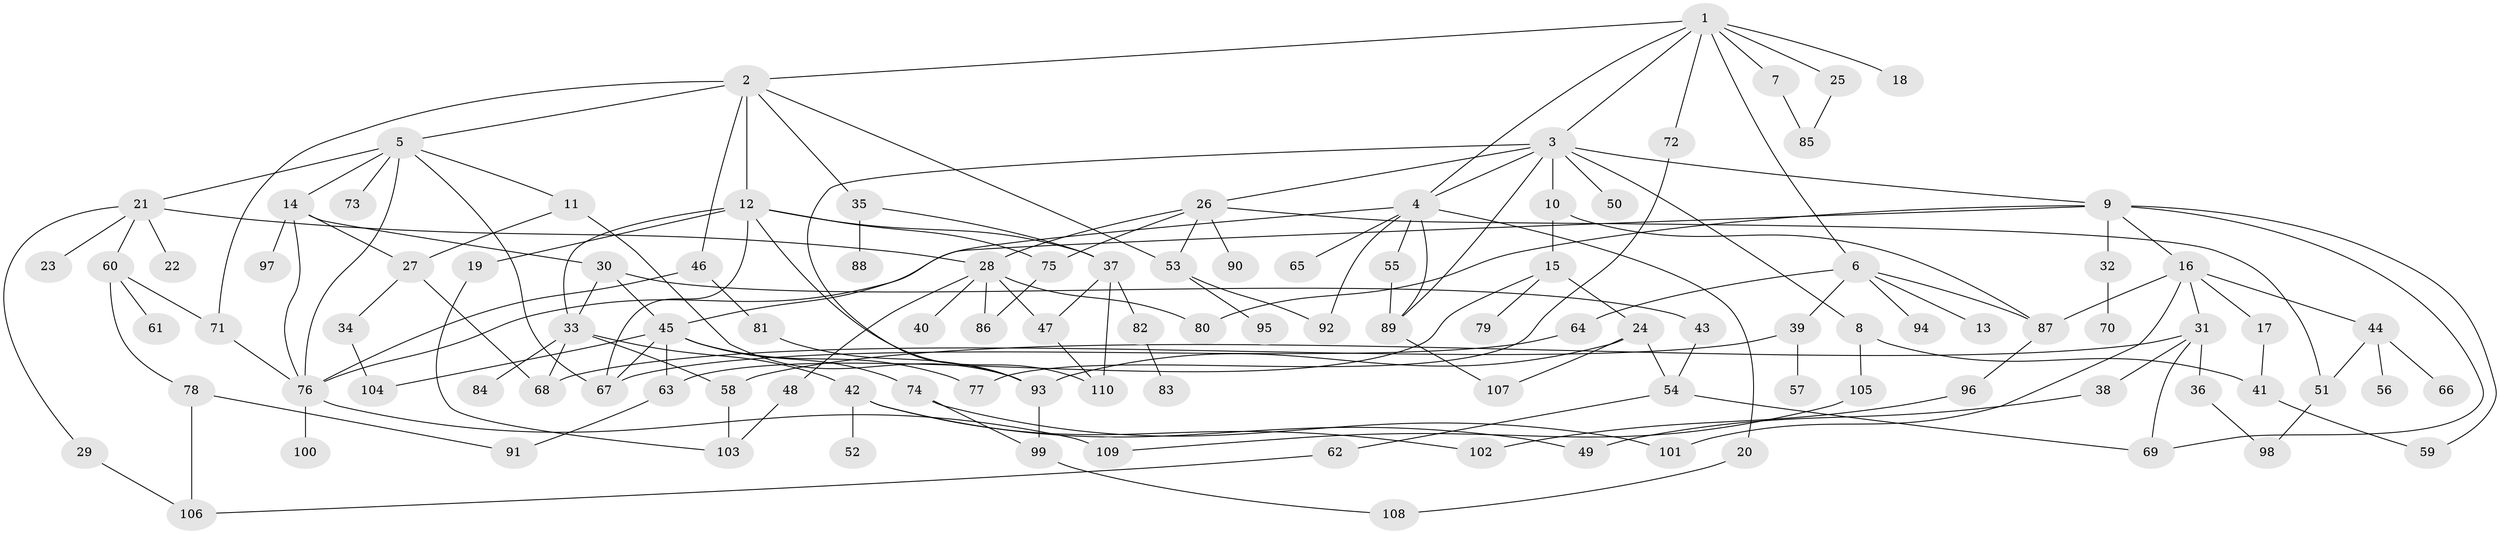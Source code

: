 // coarse degree distribution, {2: 0.3116883116883117, 6: 0.05194805194805195, 1: 0.3116883116883117, 4: 0.07792207792207792, 5: 0.03896103896103896, 3: 0.11688311688311688, 7: 0.025974025974025976, 8: 0.025974025974025976, 14: 0.012987012987012988, 9: 0.012987012987012988, 11: 0.012987012987012988}
// Generated by graph-tools (version 1.1) at 2025/45/03/04/25 21:45:08]
// undirected, 110 vertices, 164 edges
graph export_dot {
graph [start="1"]
  node [color=gray90,style=filled];
  1;
  2;
  3;
  4;
  5;
  6;
  7;
  8;
  9;
  10;
  11;
  12;
  13;
  14;
  15;
  16;
  17;
  18;
  19;
  20;
  21;
  22;
  23;
  24;
  25;
  26;
  27;
  28;
  29;
  30;
  31;
  32;
  33;
  34;
  35;
  36;
  37;
  38;
  39;
  40;
  41;
  42;
  43;
  44;
  45;
  46;
  47;
  48;
  49;
  50;
  51;
  52;
  53;
  54;
  55;
  56;
  57;
  58;
  59;
  60;
  61;
  62;
  63;
  64;
  65;
  66;
  67;
  68;
  69;
  70;
  71;
  72;
  73;
  74;
  75;
  76;
  77;
  78;
  79;
  80;
  81;
  82;
  83;
  84;
  85;
  86;
  87;
  88;
  89;
  90;
  91;
  92;
  93;
  94;
  95;
  96;
  97;
  98;
  99;
  100;
  101;
  102;
  103;
  104;
  105;
  106;
  107;
  108;
  109;
  110;
  1 -- 2;
  1 -- 3;
  1 -- 4;
  1 -- 6;
  1 -- 7;
  1 -- 18;
  1 -- 25;
  1 -- 72;
  2 -- 5;
  2 -- 12;
  2 -- 35;
  2 -- 46;
  2 -- 53;
  2 -- 71;
  3 -- 8;
  3 -- 9;
  3 -- 10;
  3 -- 26;
  3 -- 50;
  3 -- 4;
  3 -- 89;
  3 -- 93;
  4 -- 20;
  4 -- 45;
  4 -- 55;
  4 -- 65;
  4 -- 89;
  4 -- 92;
  5 -- 11;
  5 -- 14;
  5 -- 21;
  5 -- 67;
  5 -- 73;
  5 -- 76;
  6 -- 13;
  6 -- 39;
  6 -- 64;
  6 -- 94;
  6 -- 87;
  7 -- 85;
  8 -- 105;
  8 -- 41;
  9 -- 16;
  9 -- 32;
  9 -- 59;
  9 -- 80;
  9 -- 69;
  9 -- 76;
  10 -- 15;
  10 -- 87;
  11 -- 27;
  11 -- 93;
  12 -- 19;
  12 -- 33;
  12 -- 37;
  12 -- 75;
  12 -- 110;
  12 -- 67;
  14 -- 30;
  14 -- 76;
  14 -- 97;
  14 -- 27;
  15 -- 24;
  15 -- 63;
  15 -- 79;
  16 -- 17;
  16 -- 31;
  16 -- 44;
  16 -- 87;
  16 -- 101;
  17 -- 41;
  19 -- 103;
  20 -- 108;
  21 -- 22;
  21 -- 23;
  21 -- 28;
  21 -- 29;
  21 -- 60;
  24 -- 107;
  24 -- 54;
  24 -- 93;
  25 -- 85;
  26 -- 90;
  26 -- 75;
  26 -- 51;
  26 -- 28;
  26 -- 53;
  27 -- 34;
  27 -- 68;
  28 -- 40;
  28 -- 48;
  28 -- 86;
  28 -- 80;
  28 -- 47;
  29 -- 106;
  30 -- 43;
  30 -- 45;
  30 -- 33;
  31 -- 36;
  31 -- 38;
  31 -- 69;
  31 -- 58;
  32 -- 70;
  33 -- 42;
  33 -- 58;
  33 -- 84;
  33 -- 68;
  34 -- 104;
  35 -- 88;
  35 -- 37;
  36 -- 98;
  37 -- 47;
  37 -- 82;
  37 -- 110;
  38 -- 49;
  39 -- 57;
  39 -- 68;
  41 -- 59;
  42 -- 52;
  42 -- 102;
  42 -- 49;
  43 -- 54;
  44 -- 51;
  44 -- 56;
  44 -- 66;
  45 -- 74;
  45 -- 63;
  45 -- 104;
  45 -- 77;
  45 -- 67;
  46 -- 81;
  46 -- 76;
  47 -- 110;
  48 -- 103;
  51 -- 98;
  53 -- 95;
  53 -- 92;
  54 -- 62;
  54 -- 69;
  55 -- 89;
  58 -- 103;
  60 -- 61;
  60 -- 71;
  60 -- 78;
  62 -- 106;
  63 -- 91;
  64 -- 67;
  71 -- 76;
  72 -- 77;
  74 -- 99;
  74 -- 101;
  75 -- 86;
  76 -- 100;
  76 -- 109;
  78 -- 106;
  78 -- 91;
  81 -- 93;
  82 -- 83;
  87 -- 96;
  89 -- 107;
  93 -- 99;
  96 -- 102;
  99 -- 108;
  105 -- 109;
}
